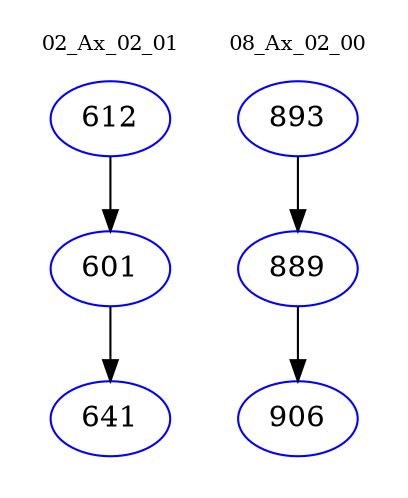 digraph{
subgraph cluster_0 {
color = white
label = "02_Ax_02_01";
fontsize=10;
T0_612 [label="612", color="blue"]
T0_612 -> T0_601 [color="black"]
T0_601 [label="601", color="blue"]
T0_601 -> T0_641 [color="black"]
T0_641 [label="641", color="blue"]
}
subgraph cluster_1 {
color = white
label = "08_Ax_02_00";
fontsize=10;
T1_893 [label="893", color="blue"]
T1_893 -> T1_889 [color="black"]
T1_889 [label="889", color="blue"]
T1_889 -> T1_906 [color="black"]
T1_906 [label="906", color="blue"]
}
}
